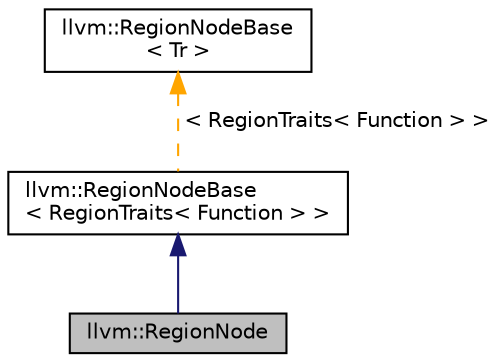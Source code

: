digraph "llvm::RegionNode"
{
 // LATEX_PDF_SIZE
  bgcolor="transparent";
  edge [fontname="Helvetica",fontsize="10",labelfontname="Helvetica",labelfontsize="10"];
  node [fontname="Helvetica",fontsize="10",shape=record];
  Node1 [label="llvm::RegionNode",height=0.2,width=0.4,color="black", fillcolor="grey75", style="filled", fontcolor="black",tooltip=" "];
  Node2 -> Node1 [dir="back",color="midnightblue",fontsize="10",style="solid",fontname="Helvetica"];
  Node2 [label="llvm::RegionNodeBase\l\< RegionTraits\< Function \> \>",height=0.2,width=0.4,color="black",URL="$classllvm_1_1RegionNodeBase.html",tooltip=" "];
  Node3 -> Node2 [dir="back",color="orange",fontsize="10",style="dashed",label=" \< RegionTraits\< Function \> \>" ,fontname="Helvetica"];
  Node3 [label="llvm::RegionNodeBase\l\< Tr \>",height=0.2,width=0.4,color="black",URL="$classllvm_1_1RegionNodeBase.html",tooltip="A RegionNode represents a subregion or a BasicBlock that is part of a Region."];
}
